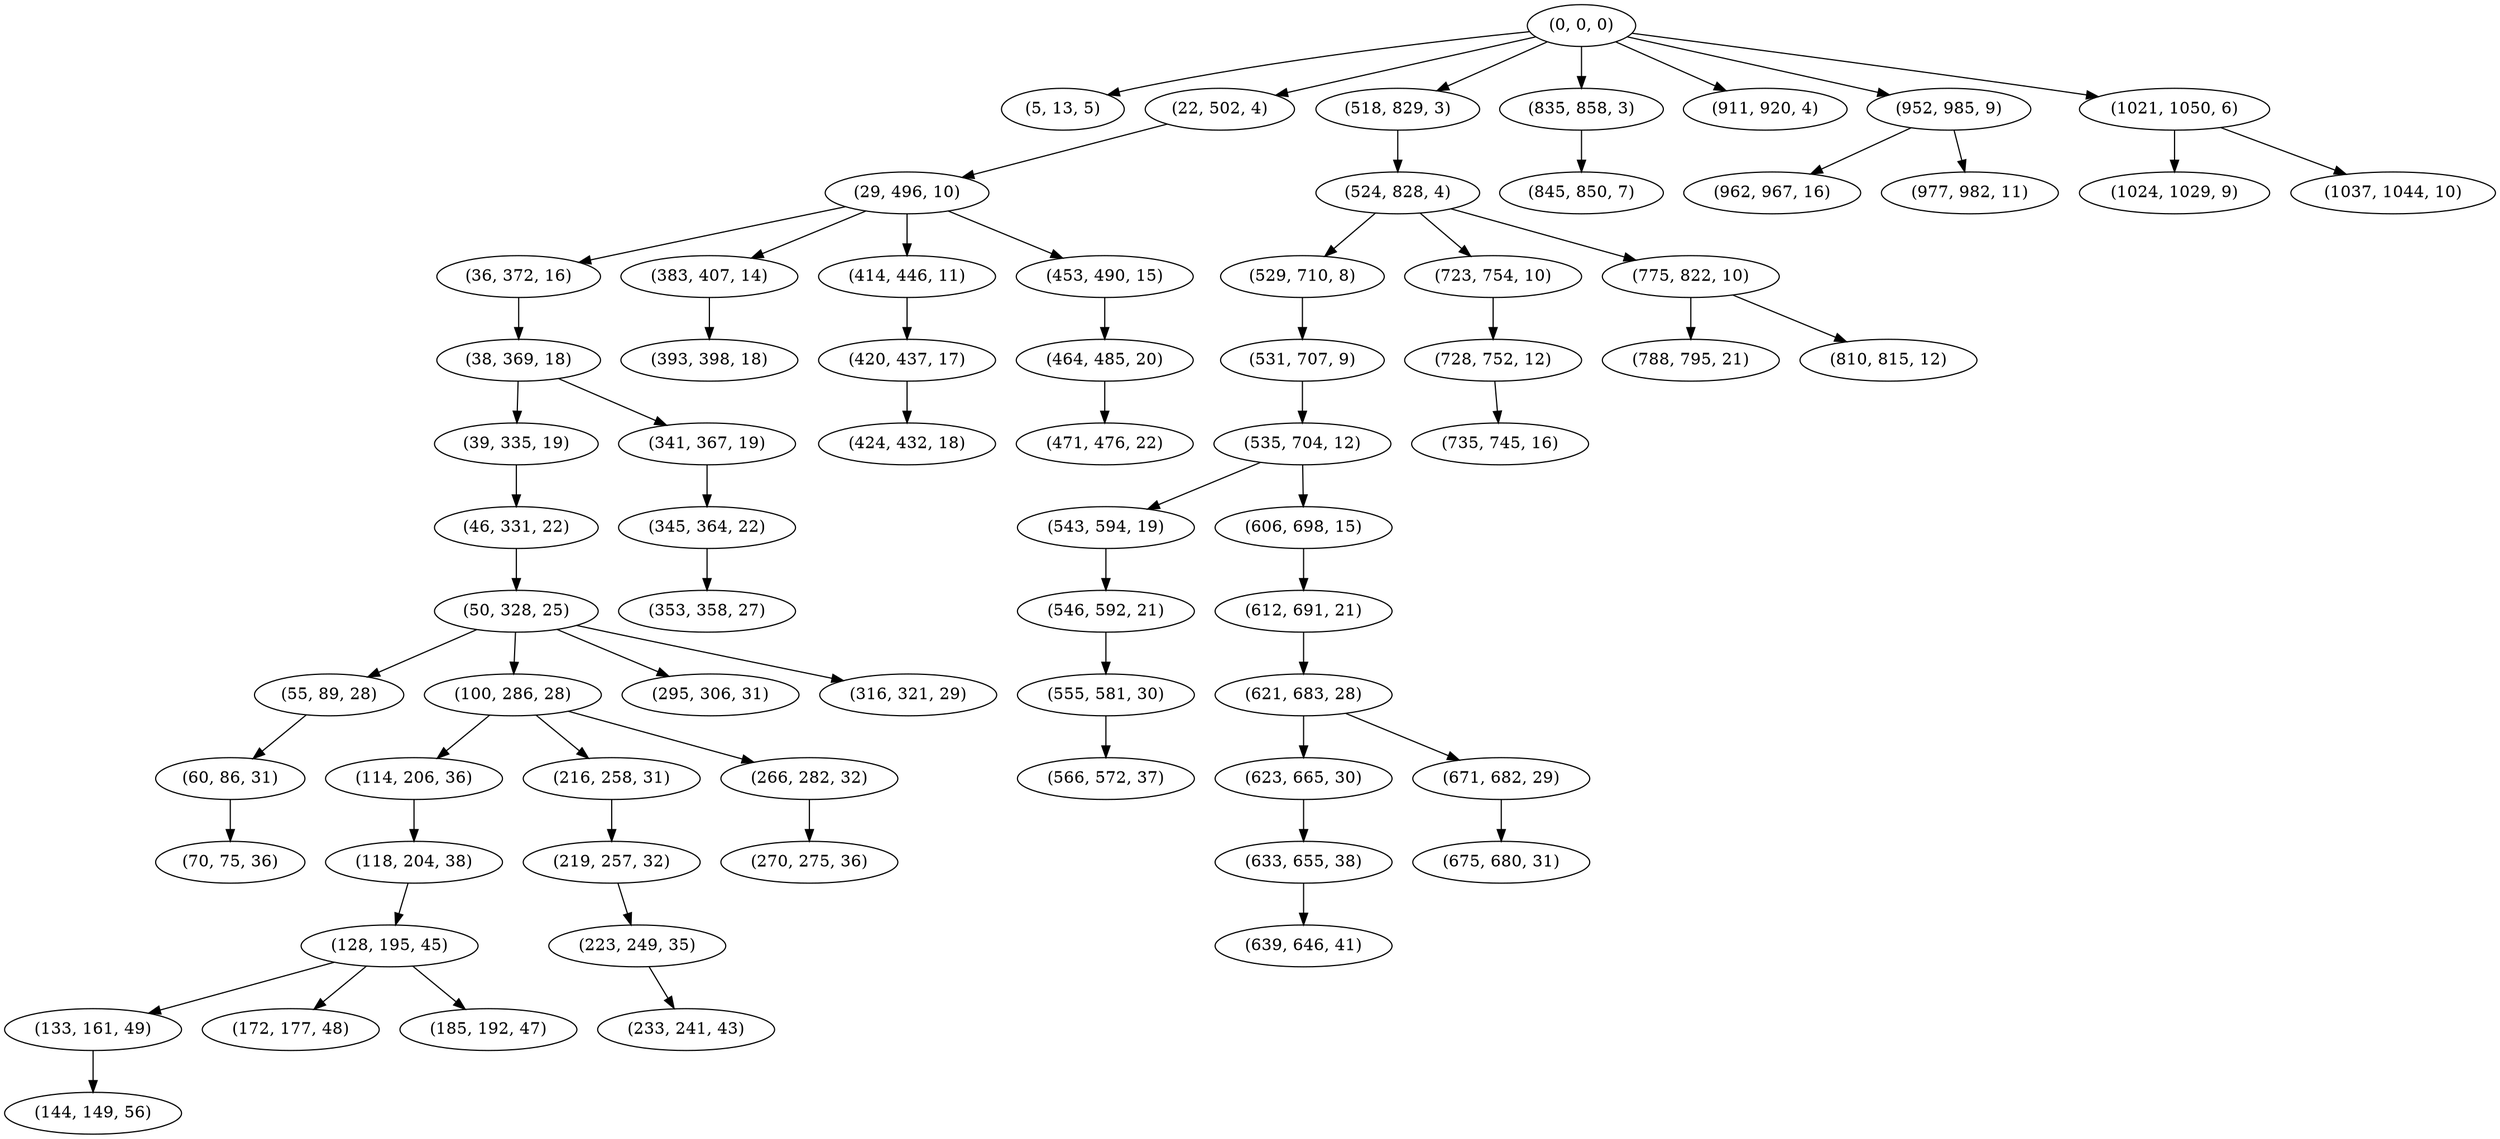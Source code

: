 digraph tree {
    "(0, 0, 0)";
    "(5, 13, 5)";
    "(22, 502, 4)";
    "(29, 496, 10)";
    "(36, 372, 16)";
    "(38, 369, 18)";
    "(39, 335, 19)";
    "(46, 331, 22)";
    "(50, 328, 25)";
    "(55, 89, 28)";
    "(60, 86, 31)";
    "(70, 75, 36)";
    "(100, 286, 28)";
    "(114, 206, 36)";
    "(118, 204, 38)";
    "(128, 195, 45)";
    "(133, 161, 49)";
    "(144, 149, 56)";
    "(172, 177, 48)";
    "(185, 192, 47)";
    "(216, 258, 31)";
    "(219, 257, 32)";
    "(223, 249, 35)";
    "(233, 241, 43)";
    "(266, 282, 32)";
    "(270, 275, 36)";
    "(295, 306, 31)";
    "(316, 321, 29)";
    "(341, 367, 19)";
    "(345, 364, 22)";
    "(353, 358, 27)";
    "(383, 407, 14)";
    "(393, 398, 18)";
    "(414, 446, 11)";
    "(420, 437, 17)";
    "(424, 432, 18)";
    "(453, 490, 15)";
    "(464, 485, 20)";
    "(471, 476, 22)";
    "(518, 829, 3)";
    "(524, 828, 4)";
    "(529, 710, 8)";
    "(531, 707, 9)";
    "(535, 704, 12)";
    "(543, 594, 19)";
    "(546, 592, 21)";
    "(555, 581, 30)";
    "(566, 572, 37)";
    "(606, 698, 15)";
    "(612, 691, 21)";
    "(621, 683, 28)";
    "(623, 665, 30)";
    "(633, 655, 38)";
    "(639, 646, 41)";
    "(671, 682, 29)";
    "(675, 680, 31)";
    "(723, 754, 10)";
    "(728, 752, 12)";
    "(735, 745, 16)";
    "(775, 822, 10)";
    "(788, 795, 21)";
    "(810, 815, 12)";
    "(835, 858, 3)";
    "(845, 850, 7)";
    "(911, 920, 4)";
    "(952, 985, 9)";
    "(962, 967, 16)";
    "(977, 982, 11)";
    "(1021, 1050, 6)";
    "(1024, 1029, 9)";
    "(1037, 1044, 10)";
    "(0, 0, 0)" -> "(5, 13, 5)";
    "(0, 0, 0)" -> "(22, 502, 4)";
    "(0, 0, 0)" -> "(518, 829, 3)";
    "(0, 0, 0)" -> "(835, 858, 3)";
    "(0, 0, 0)" -> "(911, 920, 4)";
    "(0, 0, 0)" -> "(952, 985, 9)";
    "(0, 0, 0)" -> "(1021, 1050, 6)";
    "(22, 502, 4)" -> "(29, 496, 10)";
    "(29, 496, 10)" -> "(36, 372, 16)";
    "(29, 496, 10)" -> "(383, 407, 14)";
    "(29, 496, 10)" -> "(414, 446, 11)";
    "(29, 496, 10)" -> "(453, 490, 15)";
    "(36, 372, 16)" -> "(38, 369, 18)";
    "(38, 369, 18)" -> "(39, 335, 19)";
    "(38, 369, 18)" -> "(341, 367, 19)";
    "(39, 335, 19)" -> "(46, 331, 22)";
    "(46, 331, 22)" -> "(50, 328, 25)";
    "(50, 328, 25)" -> "(55, 89, 28)";
    "(50, 328, 25)" -> "(100, 286, 28)";
    "(50, 328, 25)" -> "(295, 306, 31)";
    "(50, 328, 25)" -> "(316, 321, 29)";
    "(55, 89, 28)" -> "(60, 86, 31)";
    "(60, 86, 31)" -> "(70, 75, 36)";
    "(100, 286, 28)" -> "(114, 206, 36)";
    "(100, 286, 28)" -> "(216, 258, 31)";
    "(100, 286, 28)" -> "(266, 282, 32)";
    "(114, 206, 36)" -> "(118, 204, 38)";
    "(118, 204, 38)" -> "(128, 195, 45)";
    "(128, 195, 45)" -> "(133, 161, 49)";
    "(128, 195, 45)" -> "(172, 177, 48)";
    "(128, 195, 45)" -> "(185, 192, 47)";
    "(133, 161, 49)" -> "(144, 149, 56)";
    "(216, 258, 31)" -> "(219, 257, 32)";
    "(219, 257, 32)" -> "(223, 249, 35)";
    "(223, 249, 35)" -> "(233, 241, 43)";
    "(266, 282, 32)" -> "(270, 275, 36)";
    "(341, 367, 19)" -> "(345, 364, 22)";
    "(345, 364, 22)" -> "(353, 358, 27)";
    "(383, 407, 14)" -> "(393, 398, 18)";
    "(414, 446, 11)" -> "(420, 437, 17)";
    "(420, 437, 17)" -> "(424, 432, 18)";
    "(453, 490, 15)" -> "(464, 485, 20)";
    "(464, 485, 20)" -> "(471, 476, 22)";
    "(518, 829, 3)" -> "(524, 828, 4)";
    "(524, 828, 4)" -> "(529, 710, 8)";
    "(524, 828, 4)" -> "(723, 754, 10)";
    "(524, 828, 4)" -> "(775, 822, 10)";
    "(529, 710, 8)" -> "(531, 707, 9)";
    "(531, 707, 9)" -> "(535, 704, 12)";
    "(535, 704, 12)" -> "(543, 594, 19)";
    "(535, 704, 12)" -> "(606, 698, 15)";
    "(543, 594, 19)" -> "(546, 592, 21)";
    "(546, 592, 21)" -> "(555, 581, 30)";
    "(555, 581, 30)" -> "(566, 572, 37)";
    "(606, 698, 15)" -> "(612, 691, 21)";
    "(612, 691, 21)" -> "(621, 683, 28)";
    "(621, 683, 28)" -> "(623, 665, 30)";
    "(621, 683, 28)" -> "(671, 682, 29)";
    "(623, 665, 30)" -> "(633, 655, 38)";
    "(633, 655, 38)" -> "(639, 646, 41)";
    "(671, 682, 29)" -> "(675, 680, 31)";
    "(723, 754, 10)" -> "(728, 752, 12)";
    "(728, 752, 12)" -> "(735, 745, 16)";
    "(775, 822, 10)" -> "(788, 795, 21)";
    "(775, 822, 10)" -> "(810, 815, 12)";
    "(835, 858, 3)" -> "(845, 850, 7)";
    "(952, 985, 9)" -> "(962, 967, 16)";
    "(952, 985, 9)" -> "(977, 982, 11)";
    "(1021, 1050, 6)" -> "(1024, 1029, 9)";
    "(1021, 1050, 6)" -> "(1037, 1044, 10)";
}
